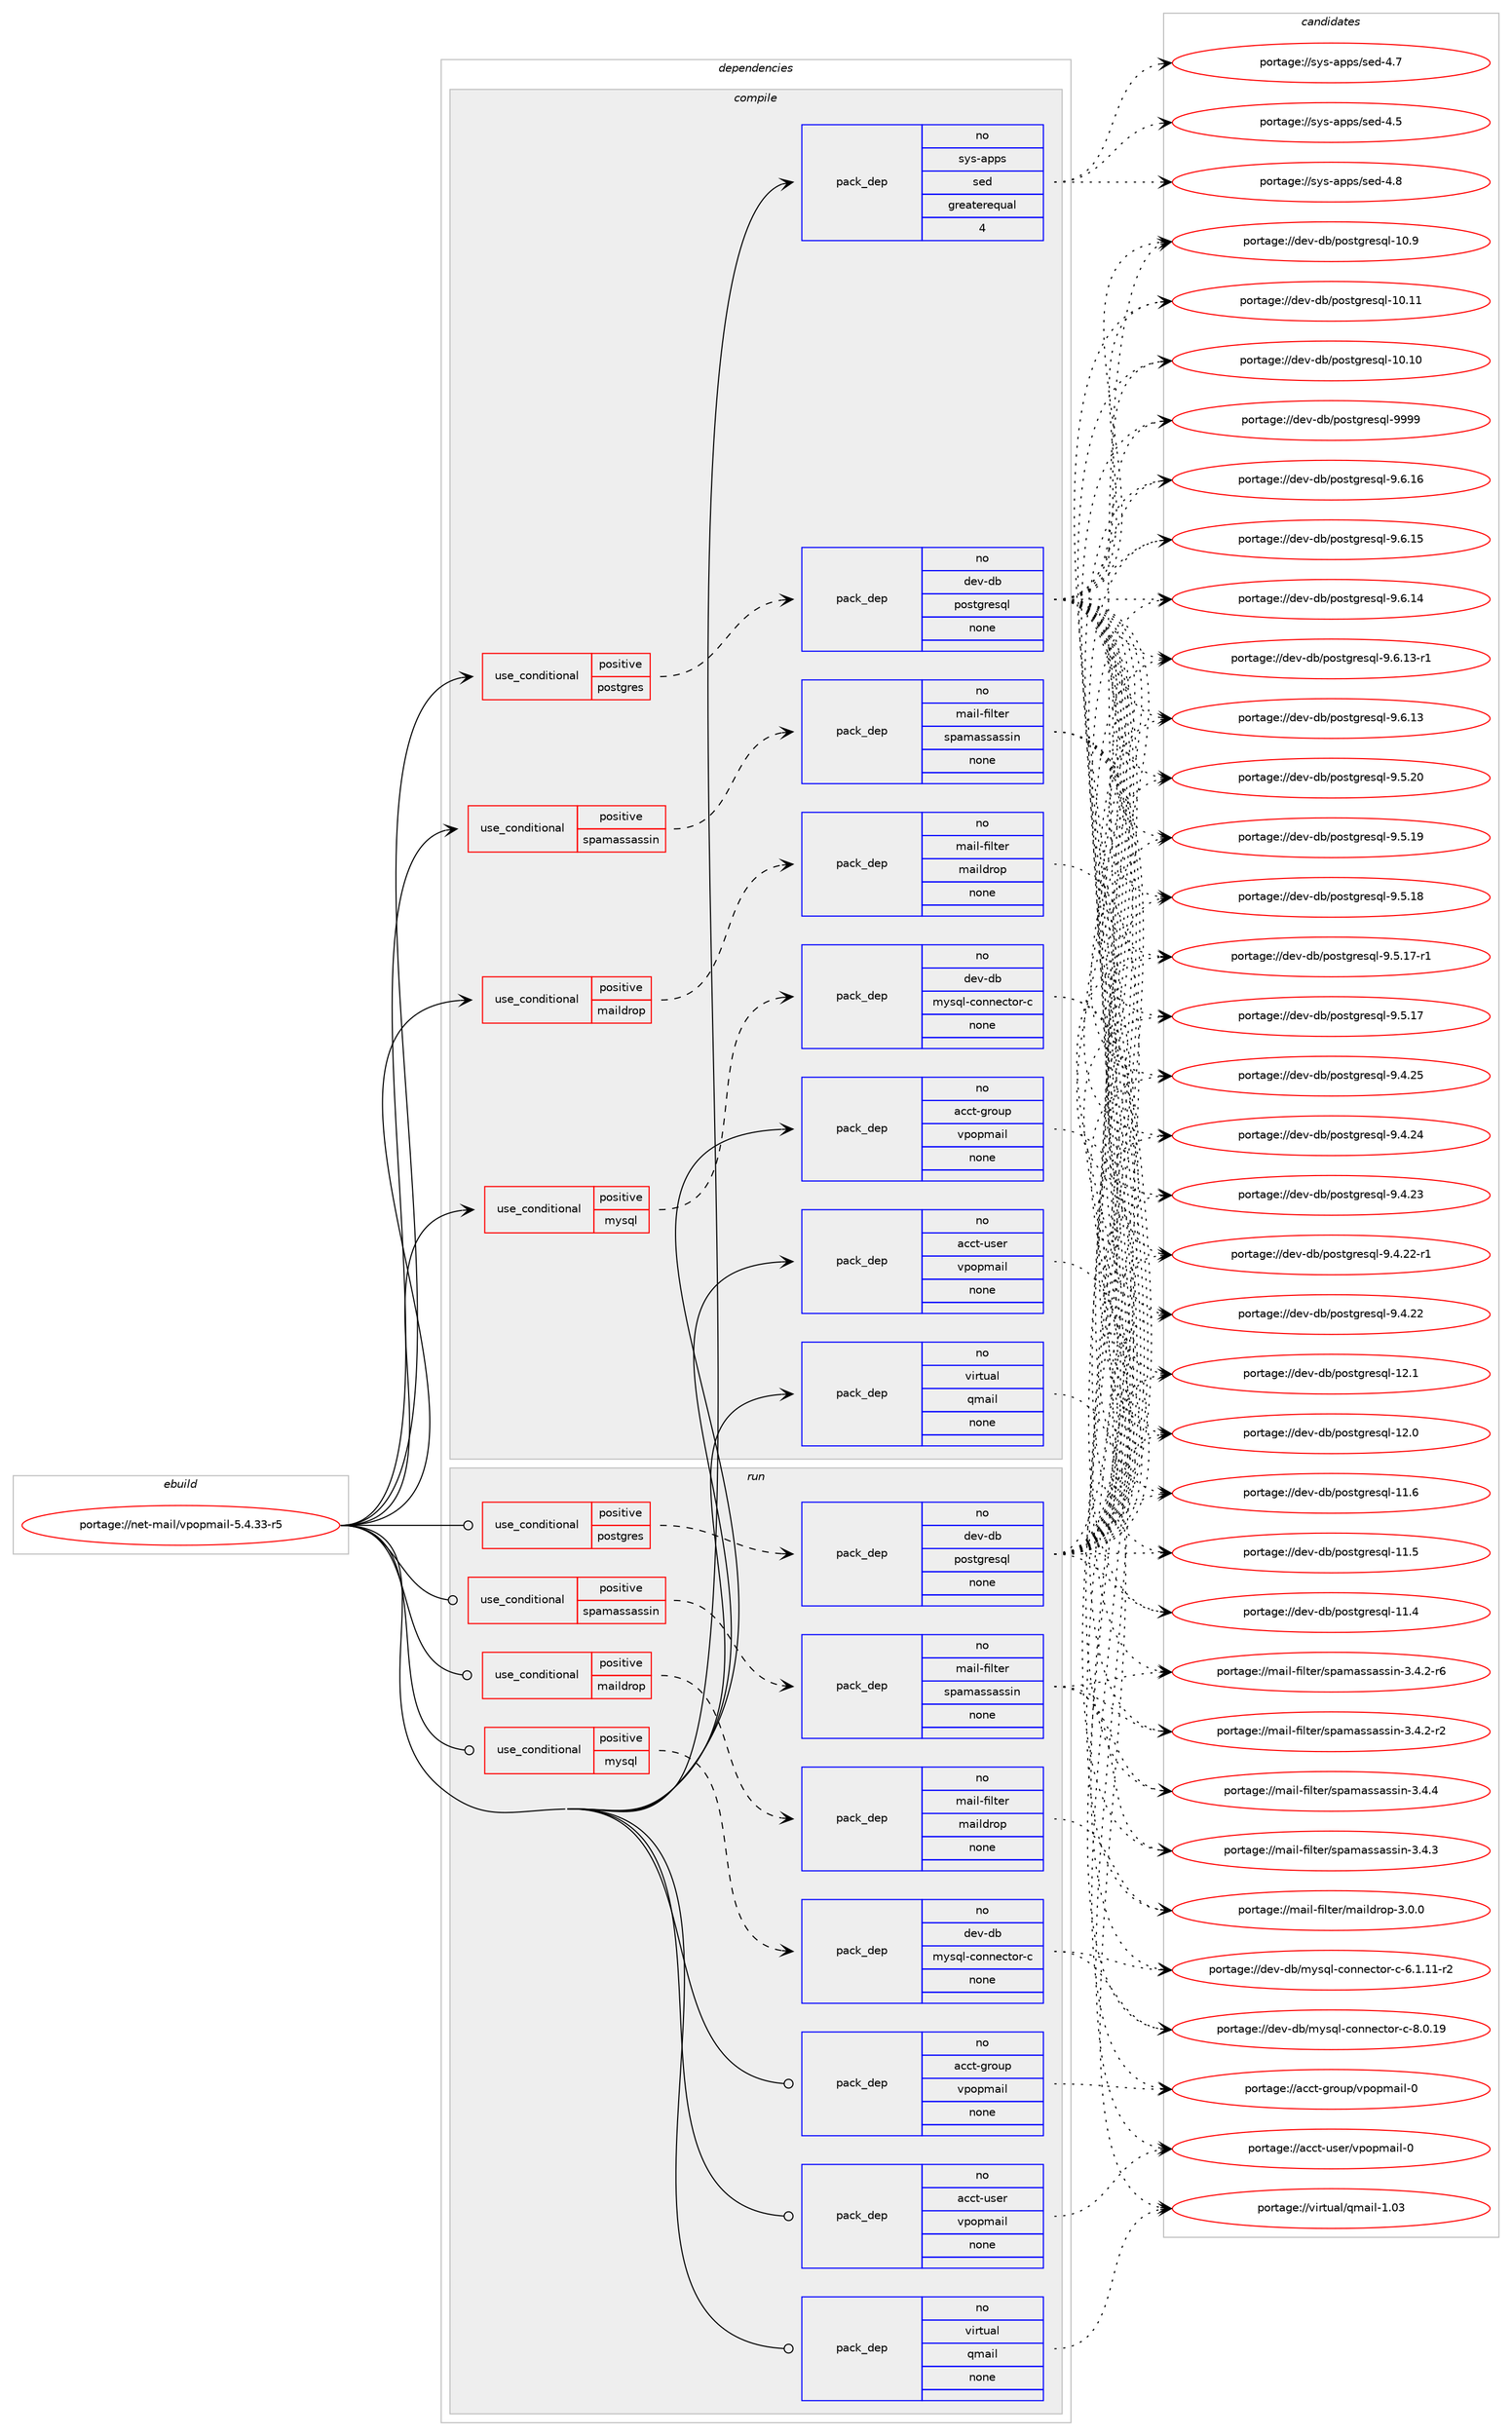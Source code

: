 digraph prolog {

# *************
# Graph options
# *************

newrank=true;
concentrate=true;
compound=true;
graph [rankdir=LR,fontname=Helvetica,fontsize=10,ranksep=1.5];#, ranksep=2.5, nodesep=0.2];
edge  [arrowhead=vee];
node  [fontname=Helvetica,fontsize=10];

# **********
# The ebuild
# **********

subgraph cluster_leftcol {
color=gray;
rank=same;
label=<<i>ebuild</i>>;
id [label="portage://net-mail/vpopmail-5.4.33-r5", color=red, width=4, href="../net-mail/vpopmail-5.4.33-r5.svg"];
}

# ****************
# The dependencies
# ****************

subgraph cluster_midcol {
color=gray;
label=<<i>dependencies</i>>;
subgraph cluster_compile {
fillcolor="#eeeeee";
style=filled;
label=<<i>compile</i>>;
subgraph cond27994 {
dependency132763 [label=<<TABLE BORDER="0" CELLBORDER="1" CELLSPACING="0" CELLPADDING="4"><TR><TD ROWSPAN="3" CELLPADDING="10">use_conditional</TD></TR><TR><TD>positive</TD></TR><TR><TD>maildrop</TD></TR></TABLE>>, shape=none, color=red];
subgraph pack102570 {
dependency132764 [label=<<TABLE BORDER="0" CELLBORDER="1" CELLSPACING="0" CELLPADDING="4" WIDTH="220"><TR><TD ROWSPAN="6" CELLPADDING="30">pack_dep</TD></TR><TR><TD WIDTH="110">no</TD></TR><TR><TD>mail-filter</TD></TR><TR><TD>maildrop</TD></TR><TR><TD>none</TD></TR><TR><TD></TD></TR></TABLE>>, shape=none, color=blue];
}
dependency132763:e -> dependency132764:w [weight=20,style="dashed",arrowhead="vee"];
}
id:e -> dependency132763:w [weight=20,style="solid",arrowhead="vee"];
subgraph cond27995 {
dependency132765 [label=<<TABLE BORDER="0" CELLBORDER="1" CELLSPACING="0" CELLPADDING="4"><TR><TD ROWSPAN="3" CELLPADDING="10">use_conditional</TD></TR><TR><TD>positive</TD></TR><TR><TD>mysql</TD></TR></TABLE>>, shape=none, color=red];
subgraph pack102571 {
dependency132766 [label=<<TABLE BORDER="0" CELLBORDER="1" CELLSPACING="0" CELLPADDING="4" WIDTH="220"><TR><TD ROWSPAN="6" CELLPADDING="30">pack_dep</TD></TR><TR><TD WIDTH="110">no</TD></TR><TR><TD>dev-db</TD></TR><TR><TD>mysql-connector-c</TD></TR><TR><TD>none</TD></TR><TR><TD></TD></TR></TABLE>>, shape=none, color=blue];
}
dependency132765:e -> dependency132766:w [weight=20,style="dashed",arrowhead="vee"];
}
id:e -> dependency132765:w [weight=20,style="solid",arrowhead="vee"];
subgraph cond27996 {
dependency132767 [label=<<TABLE BORDER="0" CELLBORDER="1" CELLSPACING="0" CELLPADDING="4"><TR><TD ROWSPAN="3" CELLPADDING="10">use_conditional</TD></TR><TR><TD>positive</TD></TR><TR><TD>postgres</TD></TR></TABLE>>, shape=none, color=red];
subgraph pack102572 {
dependency132768 [label=<<TABLE BORDER="0" CELLBORDER="1" CELLSPACING="0" CELLPADDING="4" WIDTH="220"><TR><TD ROWSPAN="6" CELLPADDING="30">pack_dep</TD></TR><TR><TD WIDTH="110">no</TD></TR><TR><TD>dev-db</TD></TR><TR><TD>postgresql</TD></TR><TR><TD>none</TD></TR><TR><TD></TD></TR></TABLE>>, shape=none, color=blue];
}
dependency132767:e -> dependency132768:w [weight=20,style="dashed",arrowhead="vee"];
}
id:e -> dependency132767:w [weight=20,style="solid",arrowhead="vee"];
subgraph cond27997 {
dependency132769 [label=<<TABLE BORDER="0" CELLBORDER="1" CELLSPACING="0" CELLPADDING="4"><TR><TD ROWSPAN="3" CELLPADDING="10">use_conditional</TD></TR><TR><TD>positive</TD></TR><TR><TD>spamassassin</TD></TR></TABLE>>, shape=none, color=red];
subgraph pack102573 {
dependency132770 [label=<<TABLE BORDER="0" CELLBORDER="1" CELLSPACING="0" CELLPADDING="4" WIDTH="220"><TR><TD ROWSPAN="6" CELLPADDING="30">pack_dep</TD></TR><TR><TD WIDTH="110">no</TD></TR><TR><TD>mail-filter</TD></TR><TR><TD>spamassassin</TD></TR><TR><TD>none</TD></TR><TR><TD></TD></TR></TABLE>>, shape=none, color=blue];
}
dependency132769:e -> dependency132770:w [weight=20,style="dashed",arrowhead="vee"];
}
id:e -> dependency132769:w [weight=20,style="solid",arrowhead="vee"];
subgraph pack102574 {
dependency132771 [label=<<TABLE BORDER="0" CELLBORDER="1" CELLSPACING="0" CELLPADDING="4" WIDTH="220"><TR><TD ROWSPAN="6" CELLPADDING="30">pack_dep</TD></TR><TR><TD WIDTH="110">no</TD></TR><TR><TD>acct-group</TD></TR><TR><TD>vpopmail</TD></TR><TR><TD>none</TD></TR><TR><TD></TD></TR></TABLE>>, shape=none, color=blue];
}
id:e -> dependency132771:w [weight=20,style="solid",arrowhead="vee"];
subgraph pack102575 {
dependency132772 [label=<<TABLE BORDER="0" CELLBORDER="1" CELLSPACING="0" CELLPADDING="4" WIDTH="220"><TR><TD ROWSPAN="6" CELLPADDING="30">pack_dep</TD></TR><TR><TD WIDTH="110">no</TD></TR><TR><TD>acct-user</TD></TR><TR><TD>vpopmail</TD></TR><TR><TD>none</TD></TR><TR><TD></TD></TR></TABLE>>, shape=none, color=blue];
}
id:e -> dependency132772:w [weight=20,style="solid",arrowhead="vee"];
subgraph pack102576 {
dependency132773 [label=<<TABLE BORDER="0" CELLBORDER="1" CELLSPACING="0" CELLPADDING="4" WIDTH="220"><TR><TD ROWSPAN="6" CELLPADDING="30">pack_dep</TD></TR><TR><TD WIDTH="110">no</TD></TR><TR><TD>sys-apps</TD></TR><TR><TD>sed</TD></TR><TR><TD>greaterequal</TD></TR><TR><TD>4</TD></TR></TABLE>>, shape=none, color=blue];
}
id:e -> dependency132773:w [weight=20,style="solid",arrowhead="vee"];
subgraph pack102577 {
dependency132774 [label=<<TABLE BORDER="0" CELLBORDER="1" CELLSPACING="0" CELLPADDING="4" WIDTH="220"><TR><TD ROWSPAN="6" CELLPADDING="30">pack_dep</TD></TR><TR><TD WIDTH="110">no</TD></TR><TR><TD>virtual</TD></TR><TR><TD>qmail</TD></TR><TR><TD>none</TD></TR><TR><TD></TD></TR></TABLE>>, shape=none, color=blue];
}
id:e -> dependency132774:w [weight=20,style="solid",arrowhead="vee"];
}
subgraph cluster_compileandrun {
fillcolor="#eeeeee";
style=filled;
label=<<i>compile and run</i>>;
}
subgraph cluster_run {
fillcolor="#eeeeee";
style=filled;
label=<<i>run</i>>;
subgraph cond27998 {
dependency132775 [label=<<TABLE BORDER="0" CELLBORDER="1" CELLSPACING="0" CELLPADDING="4"><TR><TD ROWSPAN="3" CELLPADDING="10">use_conditional</TD></TR><TR><TD>positive</TD></TR><TR><TD>maildrop</TD></TR></TABLE>>, shape=none, color=red];
subgraph pack102578 {
dependency132776 [label=<<TABLE BORDER="0" CELLBORDER="1" CELLSPACING="0" CELLPADDING="4" WIDTH="220"><TR><TD ROWSPAN="6" CELLPADDING="30">pack_dep</TD></TR><TR><TD WIDTH="110">no</TD></TR><TR><TD>mail-filter</TD></TR><TR><TD>maildrop</TD></TR><TR><TD>none</TD></TR><TR><TD></TD></TR></TABLE>>, shape=none, color=blue];
}
dependency132775:e -> dependency132776:w [weight=20,style="dashed",arrowhead="vee"];
}
id:e -> dependency132775:w [weight=20,style="solid",arrowhead="odot"];
subgraph cond27999 {
dependency132777 [label=<<TABLE BORDER="0" CELLBORDER="1" CELLSPACING="0" CELLPADDING="4"><TR><TD ROWSPAN="3" CELLPADDING="10">use_conditional</TD></TR><TR><TD>positive</TD></TR><TR><TD>mysql</TD></TR></TABLE>>, shape=none, color=red];
subgraph pack102579 {
dependency132778 [label=<<TABLE BORDER="0" CELLBORDER="1" CELLSPACING="0" CELLPADDING="4" WIDTH="220"><TR><TD ROWSPAN="6" CELLPADDING="30">pack_dep</TD></TR><TR><TD WIDTH="110">no</TD></TR><TR><TD>dev-db</TD></TR><TR><TD>mysql-connector-c</TD></TR><TR><TD>none</TD></TR><TR><TD></TD></TR></TABLE>>, shape=none, color=blue];
}
dependency132777:e -> dependency132778:w [weight=20,style="dashed",arrowhead="vee"];
}
id:e -> dependency132777:w [weight=20,style="solid",arrowhead="odot"];
subgraph cond28000 {
dependency132779 [label=<<TABLE BORDER="0" CELLBORDER="1" CELLSPACING="0" CELLPADDING="4"><TR><TD ROWSPAN="3" CELLPADDING="10">use_conditional</TD></TR><TR><TD>positive</TD></TR><TR><TD>postgres</TD></TR></TABLE>>, shape=none, color=red];
subgraph pack102580 {
dependency132780 [label=<<TABLE BORDER="0" CELLBORDER="1" CELLSPACING="0" CELLPADDING="4" WIDTH="220"><TR><TD ROWSPAN="6" CELLPADDING="30">pack_dep</TD></TR><TR><TD WIDTH="110">no</TD></TR><TR><TD>dev-db</TD></TR><TR><TD>postgresql</TD></TR><TR><TD>none</TD></TR><TR><TD></TD></TR></TABLE>>, shape=none, color=blue];
}
dependency132779:e -> dependency132780:w [weight=20,style="dashed",arrowhead="vee"];
}
id:e -> dependency132779:w [weight=20,style="solid",arrowhead="odot"];
subgraph cond28001 {
dependency132781 [label=<<TABLE BORDER="0" CELLBORDER="1" CELLSPACING="0" CELLPADDING="4"><TR><TD ROWSPAN="3" CELLPADDING="10">use_conditional</TD></TR><TR><TD>positive</TD></TR><TR><TD>spamassassin</TD></TR></TABLE>>, shape=none, color=red];
subgraph pack102581 {
dependency132782 [label=<<TABLE BORDER="0" CELLBORDER="1" CELLSPACING="0" CELLPADDING="4" WIDTH="220"><TR><TD ROWSPAN="6" CELLPADDING="30">pack_dep</TD></TR><TR><TD WIDTH="110">no</TD></TR><TR><TD>mail-filter</TD></TR><TR><TD>spamassassin</TD></TR><TR><TD>none</TD></TR><TR><TD></TD></TR></TABLE>>, shape=none, color=blue];
}
dependency132781:e -> dependency132782:w [weight=20,style="dashed",arrowhead="vee"];
}
id:e -> dependency132781:w [weight=20,style="solid",arrowhead="odot"];
subgraph pack102582 {
dependency132783 [label=<<TABLE BORDER="0" CELLBORDER="1" CELLSPACING="0" CELLPADDING="4" WIDTH="220"><TR><TD ROWSPAN="6" CELLPADDING="30">pack_dep</TD></TR><TR><TD WIDTH="110">no</TD></TR><TR><TD>acct-group</TD></TR><TR><TD>vpopmail</TD></TR><TR><TD>none</TD></TR><TR><TD></TD></TR></TABLE>>, shape=none, color=blue];
}
id:e -> dependency132783:w [weight=20,style="solid",arrowhead="odot"];
subgraph pack102583 {
dependency132784 [label=<<TABLE BORDER="0" CELLBORDER="1" CELLSPACING="0" CELLPADDING="4" WIDTH="220"><TR><TD ROWSPAN="6" CELLPADDING="30">pack_dep</TD></TR><TR><TD WIDTH="110">no</TD></TR><TR><TD>acct-user</TD></TR><TR><TD>vpopmail</TD></TR><TR><TD>none</TD></TR><TR><TD></TD></TR></TABLE>>, shape=none, color=blue];
}
id:e -> dependency132784:w [weight=20,style="solid",arrowhead="odot"];
subgraph pack102584 {
dependency132785 [label=<<TABLE BORDER="0" CELLBORDER="1" CELLSPACING="0" CELLPADDING="4" WIDTH="220"><TR><TD ROWSPAN="6" CELLPADDING="30">pack_dep</TD></TR><TR><TD WIDTH="110">no</TD></TR><TR><TD>virtual</TD></TR><TR><TD>qmail</TD></TR><TR><TD>none</TD></TR><TR><TD></TD></TR></TABLE>>, shape=none, color=blue];
}
id:e -> dependency132785:w [weight=20,style="solid",arrowhead="odot"];
}
}

# **************
# The candidates
# **************

subgraph cluster_choices {
rank=same;
color=gray;
label=<<i>candidates</i>>;

subgraph choice102570 {
color=black;
nodesep=1;
choice10997105108451021051081161011144710997105108100114111112455146484648 [label="portage://mail-filter/maildrop-3.0.0", color=red, width=4,href="../mail-filter/maildrop-3.0.0.svg"];
dependency132764:e -> choice10997105108451021051081161011144710997105108100114111112455146484648:w [style=dotted,weight="100"];
}
subgraph choice102571 {
color=black;
nodesep=1;
choice100101118451009847109121115113108459911111011010199116111114459945564648464957 [label="portage://dev-db/mysql-connector-c-8.0.19", color=red, width=4,href="../dev-db/mysql-connector-c-8.0.19.svg"];
choice1001011184510098471091211151131084599111110110101991161111144599455446494649494511450 [label="portage://dev-db/mysql-connector-c-6.1.11-r2", color=red, width=4,href="../dev-db/mysql-connector-c-6.1.11-r2.svg"];
dependency132766:e -> choice100101118451009847109121115113108459911111011010199116111114459945564648464957:w [style=dotted,weight="100"];
dependency132766:e -> choice1001011184510098471091211151131084599111110110101991161111144599455446494649494511450:w [style=dotted,weight="100"];
}
subgraph choice102572 {
color=black;
nodesep=1;
choice1001011184510098471121111151161031141011151131084557575757 [label="portage://dev-db/postgresql-9999", color=red, width=4,href="../dev-db/postgresql-9999.svg"];
choice10010111845100984711211111511610311410111511310845574654464954 [label="portage://dev-db/postgresql-9.6.16", color=red, width=4,href="../dev-db/postgresql-9.6.16.svg"];
choice10010111845100984711211111511610311410111511310845574654464953 [label="portage://dev-db/postgresql-9.6.15", color=red, width=4,href="../dev-db/postgresql-9.6.15.svg"];
choice10010111845100984711211111511610311410111511310845574654464952 [label="portage://dev-db/postgresql-9.6.14", color=red, width=4,href="../dev-db/postgresql-9.6.14.svg"];
choice100101118451009847112111115116103114101115113108455746544649514511449 [label="portage://dev-db/postgresql-9.6.13-r1", color=red, width=4,href="../dev-db/postgresql-9.6.13-r1.svg"];
choice10010111845100984711211111511610311410111511310845574654464951 [label="portage://dev-db/postgresql-9.6.13", color=red, width=4,href="../dev-db/postgresql-9.6.13.svg"];
choice10010111845100984711211111511610311410111511310845574653465048 [label="portage://dev-db/postgresql-9.5.20", color=red, width=4,href="../dev-db/postgresql-9.5.20.svg"];
choice10010111845100984711211111511610311410111511310845574653464957 [label="portage://dev-db/postgresql-9.5.19", color=red, width=4,href="../dev-db/postgresql-9.5.19.svg"];
choice10010111845100984711211111511610311410111511310845574653464956 [label="portage://dev-db/postgresql-9.5.18", color=red, width=4,href="../dev-db/postgresql-9.5.18.svg"];
choice100101118451009847112111115116103114101115113108455746534649554511449 [label="portage://dev-db/postgresql-9.5.17-r1", color=red, width=4,href="../dev-db/postgresql-9.5.17-r1.svg"];
choice10010111845100984711211111511610311410111511310845574653464955 [label="portage://dev-db/postgresql-9.5.17", color=red, width=4,href="../dev-db/postgresql-9.5.17.svg"];
choice10010111845100984711211111511610311410111511310845574652465053 [label="portage://dev-db/postgresql-9.4.25", color=red, width=4,href="../dev-db/postgresql-9.4.25.svg"];
choice10010111845100984711211111511610311410111511310845574652465052 [label="portage://dev-db/postgresql-9.4.24", color=red, width=4,href="../dev-db/postgresql-9.4.24.svg"];
choice10010111845100984711211111511610311410111511310845574652465051 [label="portage://dev-db/postgresql-9.4.23", color=red, width=4,href="../dev-db/postgresql-9.4.23.svg"];
choice100101118451009847112111115116103114101115113108455746524650504511449 [label="portage://dev-db/postgresql-9.4.22-r1", color=red, width=4,href="../dev-db/postgresql-9.4.22-r1.svg"];
choice10010111845100984711211111511610311410111511310845574652465050 [label="portage://dev-db/postgresql-9.4.22", color=red, width=4,href="../dev-db/postgresql-9.4.22.svg"];
choice1001011184510098471121111151161031141011151131084549504649 [label="portage://dev-db/postgresql-12.1", color=red, width=4,href="../dev-db/postgresql-12.1.svg"];
choice1001011184510098471121111151161031141011151131084549504648 [label="portage://dev-db/postgresql-12.0", color=red, width=4,href="../dev-db/postgresql-12.0.svg"];
choice1001011184510098471121111151161031141011151131084549494654 [label="portage://dev-db/postgresql-11.6", color=red, width=4,href="../dev-db/postgresql-11.6.svg"];
choice1001011184510098471121111151161031141011151131084549494653 [label="portage://dev-db/postgresql-11.5", color=red, width=4,href="../dev-db/postgresql-11.5.svg"];
choice1001011184510098471121111151161031141011151131084549494652 [label="portage://dev-db/postgresql-11.4", color=red, width=4,href="../dev-db/postgresql-11.4.svg"];
choice1001011184510098471121111151161031141011151131084549484657 [label="portage://dev-db/postgresql-10.9", color=red, width=4,href="../dev-db/postgresql-10.9.svg"];
choice100101118451009847112111115116103114101115113108454948464949 [label="portage://dev-db/postgresql-10.11", color=red, width=4,href="../dev-db/postgresql-10.11.svg"];
choice100101118451009847112111115116103114101115113108454948464948 [label="portage://dev-db/postgresql-10.10", color=red, width=4,href="../dev-db/postgresql-10.10.svg"];
dependency132768:e -> choice1001011184510098471121111151161031141011151131084557575757:w [style=dotted,weight="100"];
dependency132768:e -> choice10010111845100984711211111511610311410111511310845574654464954:w [style=dotted,weight="100"];
dependency132768:e -> choice10010111845100984711211111511610311410111511310845574654464953:w [style=dotted,weight="100"];
dependency132768:e -> choice10010111845100984711211111511610311410111511310845574654464952:w [style=dotted,weight="100"];
dependency132768:e -> choice100101118451009847112111115116103114101115113108455746544649514511449:w [style=dotted,weight="100"];
dependency132768:e -> choice10010111845100984711211111511610311410111511310845574654464951:w [style=dotted,weight="100"];
dependency132768:e -> choice10010111845100984711211111511610311410111511310845574653465048:w [style=dotted,weight="100"];
dependency132768:e -> choice10010111845100984711211111511610311410111511310845574653464957:w [style=dotted,weight="100"];
dependency132768:e -> choice10010111845100984711211111511610311410111511310845574653464956:w [style=dotted,weight="100"];
dependency132768:e -> choice100101118451009847112111115116103114101115113108455746534649554511449:w [style=dotted,weight="100"];
dependency132768:e -> choice10010111845100984711211111511610311410111511310845574653464955:w [style=dotted,weight="100"];
dependency132768:e -> choice10010111845100984711211111511610311410111511310845574652465053:w [style=dotted,weight="100"];
dependency132768:e -> choice10010111845100984711211111511610311410111511310845574652465052:w [style=dotted,weight="100"];
dependency132768:e -> choice10010111845100984711211111511610311410111511310845574652465051:w [style=dotted,weight="100"];
dependency132768:e -> choice100101118451009847112111115116103114101115113108455746524650504511449:w [style=dotted,weight="100"];
dependency132768:e -> choice10010111845100984711211111511610311410111511310845574652465050:w [style=dotted,weight="100"];
dependency132768:e -> choice1001011184510098471121111151161031141011151131084549504649:w [style=dotted,weight="100"];
dependency132768:e -> choice1001011184510098471121111151161031141011151131084549504648:w [style=dotted,weight="100"];
dependency132768:e -> choice1001011184510098471121111151161031141011151131084549494654:w [style=dotted,weight="100"];
dependency132768:e -> choice1001011184510098471121111151161031141011151131084549494653:w [style=dotted,weight="100"];
dependency132768:e -> choice1001011184510098471121111151161031141011151131084549494652:w [style=dotted,weight="100"];
dependency132768:e -> choice1001011184510098471121111151161031141011151131084549484657:w [style=dotted,weight="100"];
dependency132768:e -> choice100101118451009847112111115116103114101115113108454948464949:w [style=dotted,weight="100"];
dependency132768:e -> choice100101118451009847112111115116103114101115113108454948464948:w [style=dotted,weight="100"];
}
subgraph choice102573 {
color=black;
nodesep=1;
choice109971051084510210510811610111447115112971099711511597115115105110455146524652 [label="portage://mail-filter/spamassassin-3.4.4", color=red, width=4,href="../mail-filter/spamassassin-3.4.4.svg"];
choice109971051084510210510811610111447115112971099711511597115115105110455146524651 [label="portage://mail-filter/spamassassin-3.4.3", color=red, width=4,href="../mail-filter/spamassassin-3.4.3.svg"];
choice1099710510845102105108116101114471151129710997115115971151151051104551465246504511454 [label="portage://mail-filter/spamassassin-3.4.2-r6", color=red, width=4,href="../mail-filter/spamassassin-3.4.2-r6.svg"];
choice1099710510845102105108116101114471151129710997115115971151151051104551465246504511450 [label="portage://mail-filter/spamassassin-3.4.2-r2", color=red, width=4,href="../mail-filter/spamassassin-3.4.2-r2.svg"];
dependency132770:e -> choice109971051084510210510811610111447115112971099711511597115115105110455146524652:w [style=dotted,weight="100"];
dependency132770:e -> choice109971051084510210510811610111447115112971099711511597115115105110455146524651:w [style=dotted,weight="100"];
dependency132770:e -> choice1099710510845102105108116101114471151129710997115115971151151051104551465246504511454:w [style=dotted,weight="100"];
dependency132770:e -> choice1099710510845102105108116101114471151129710997115115971151151051104551465246504511450:w [style=dotted,weight="100"];
}
subgraph choice102574 {
color=black;
nodesep=1;
choice9799991164510311411111711247118112111112109971051084548 [label="portage://acct-group/vpopmail-0", color=red, width=4,href="../acct-group/vpopmail-0.svg"];
dependency132771:e -> choice9799991164510311411111711247118112111112109971051084548:w [style=dotted,weight="100"];
}
subgraph choice102575 {
color=black;
nodesep=1;
choice9799991164511711510111447118112111112109971051084548 [label="portage://acct-user/vpopmail-0", color=red, width=4,href="../acct-user/vpopmail-0.svg"];
dependency132772:e -> choice9799991164511711510111447118112111112109971051084548:w [style=dotted,weight="100"];
}
subgraph choice102576 {
color=black;
nodesep=1;
choice11512111545971121121154711510110045524656 [label="portage://sys-apps/sed-4.8", color=red, width=4,href="../sys-apps/sed-4.8.svg"];
choice11512111545971121121154711510110045524655 [label="portage://sys-apps/sed-4.7", color=red, width=4,href="../sys-apps/sed-4.7.svg"];
choice11512111545971121121154711510110045524653 [label="portage://sys-apps/sed-4.5", color=red, width=4,href="../sys-apps/sed-4.5.svg"];
dependency132773:e -> choice11512111545971121121154711510110045524656:w [style=dotted,weight="100"];
dependency132773:e -> choice11512111545971121121154711510110045524655:w [style=dotted,weight="100"];
dependency132773:e -> choice11512111545971121121154711510110045524653:w [style=dotted,weight="100"];
}
subgraph choice102577 {
color=black;
nodesep=1;
choice1181051141161179710847113109971051084549464851 [label="portage://virtual/qmail-1.03", color=red, width=4,href="../virtual/qmail-1.03.svg"];
dependency132774:e -> choice1181051141161179710847113109971051084549464851:w [style=dotted,weight="100"];
}
subgraph choice102578 {
color=black;
nodesep=1;
choice10997105108451021051081161011144710997105108100114111112455146484648 [label="portage://mail-filter/maildrop-3.0.0", color=red, width=4,href="../mail-filter/maildrop-3.0.0.svg"];
dependency132776:e -> choice10997105108451021051081161011144710997105108100114111112455146484648:w [style=dotted,weight="100"];
}
subgraph choice102579 {
color=black;
nodesep=1;
choice100101118451009847109121115113108459911111011010199116111114459945564648464957 [label="portage://dev-db/mysql-connector-c-8.0.19", color=red, width=4,href="../dev-db/mysql-connector-c-8.0.19.svg"];
choice1001011184510098471091211151131084599111110110101991161111144599455446494649494511450 [label="portage://dev-db/mysql-connector-c-6.1.11-r2", color=red, width=4,href="../dev-db/mysql-connector-c-6.1.11-r2.svg"];
dependency132778:e -> choice100101118451009847109121115113108459911111011010199116111114459945564648464957:w [style=dotted,weight="100"];
dependency132778:e -> choice1001011184510098471091211151131084599111110110101991161111144599455446494649494511450:w [style=dotted,weight="100"];
}
subgraph choice102580 {
color=black;
nodesep=1;
choice1001011184510098471121111151161031141011151131084557575757 [label="portage://dev-db/postgresql-9999", color=red, width=4,href="../dev-db/postgresql-9999.svg"];
choice10010111845100984711211111511610311410111511310845574654464954 [label="portage://dev-db/postgresql-9.6.16", color=red, width=4,href="../dev-db/postgresql-9.6.16.svg"];
choice10010111845100984711211111511610311410111511310845574654464953 [label="portage://dev-db/postgresql-9.6.15", color=red, width=4,href="../dev-db/postgresql-9.6.15.svg"];
choice10010111845100984711211111511610311410111511310845574654464952 [label="portage://dev-db/postgresql-9.6.14", color=red, width=4,href="../dev-db/postgresql-9.6.14.svg"];
choice100101118451009847112111115116103114101115113108455746544649514511449 [label="portage://dev-db/postgresql-9.6.13-r1", color=red, width=4,href="../dev-db/postgresql-9.6.13-r1.svg"];
choice10010111845100984711211111511610311410111511310845574654464951 [label="portage://dev-db/postgresql-9.6.13", color=red, width=4,href="../dev-db/postgresql-9.6.13.svg"];
choice10010111845100984711211111511610311410111511310845574653465048 [label="portage://dev-db/postgresql-9.5.20", color=red, width=4,href="../dev-db/postgresql-9.5.20.svg"];
choice10010111845100984711211111511610311410111511310845574653464957 [label="portage://dev-db/postgresql-9.5.19", color=red, width=4,href="../dev-db/postgresql-9.5.19.svg"];
choice10010111845100984711211111511610311410111511310845574653464956 [label="portage://dev-db/postgresql-9.5.18", color=red, width=4,href="../dev-db/postgresql-9.5.18.svg"];
choice100101118451009847112111115116103114101115113108455746534649554511449 [label="portage://dev-db/postgresql-9.5.17-r1", color=red, width=4,href="../dev-db/postgresql-9.5.17-r1.svg"];
choice10010111845100984711211111511610311410111511310845574653464955 [label="portage://dev-db/postgresql-9.5.17", color=red, width=4,href="../dev-db/postgresql-9.5.17.svg"];
choice10010111845100984711211111511610311410111511310845574652465053 [label="portage://dev-db/postgresql-9.4.25", color=red, width=4,href="../dev-db/postgresql-9.4.25.svg"];
choice10010111845100984711211111511610311410111511310845574652465052 [label="portage://dev-db/postgresql-9.4.24", color=red, width=4,href="../dev-db/postgresql-9.4.24.svg"];
choice10010111845100984711211111511610311410111511310845574652465051 [label="portage://dev-db/postgresql-9.4.23", color=red, width=4,href="../dev-db/postgresql-9.4.23.svg"];
choice100101118451009847112111115116103114101115113108455746524650504511449 [label="portage://dev-db/postgresql-9.4.22-r1", color=red, width=4,href="../dev-db/postgresql-9.4.22-r1.svg"];
choice10010111845100984711211111511610311410111511310845574652465050 [label="portage://dev-db/postgresql-9.4.22", color=red, width=4,href="../dev-db/postgresql-9.4.22.svg"];
choice1001011184510098471121111151161031141011151131084549504649 [label="portage://dev-db/postgresql-12.1", color=red, width=4,href="../dev-db/postgresql-12.1.svg"];
choice1001011184510098471121111151161031141011151131084549504648 [label="portage://dev-db/postgresql-12.0", color=red, width=4,href="../dev-db/postgresql-12.0.svg"];
choice1001011184510098471121111151161031141011151131084549494654 [label="portage://dev-db/postgresql-11.6", color=red, width=4,href="../dev-db/postgresql-11.6.svg"];
choice1001011184510098471121111151161031141011151131084549494653 [label="portage://dev-db/postgresql-11.5", color=red, width=4,href="../dev-db/postgresql-11.5.svg"];
choice1001011184510098471121111151161031141011151131084549494652 [label="portage://dev-db/postgresql-11.4", color=red, width=4,href="../dev-db/postgresql-11.4.svg"];
choice1001011184510098471121111151161031141011151131084549484657 [label="portage://dev-db/postgresql-10.9", color=red, width=4,href="../dev-db/postgresql-10.9.svg"];
choice100101118451009847112111115116103114101115113108454948464949 [label="portage://dev-db/postgresql-10.11", color=red, width=4,href="../dev-db/postgresql-10.11.svg"];
choice100101118451009847112111115116103114101115113108454948464948 [label="portage://dev-db/postgresql-10.10", color=red, width=4,href="../dev-db/postgresql-10.10.svg"];
dependency132780:e -> choice1001011184510098471121111151161031141011151131084557575757:w [style=dotted,weight="100"];
dependency132780:e -> choice10010111845100984711211111511610311410111511310845574654464954:w [style=dotted,weight="100"];
dependency132780:e -> choice10010111845100984711211111511610311410111511310845574654464953:w [style=dotted,weight="100"];
dependency132780:e -> choice10010111845100984711211111511610311410111511310845574654464952:w [style=dotted,weight="100"];
dependency132780:e -> choice100101118451009847112111115116103114101115113108455746544649514511449:w [style=dotted,weight="100"];
dependency132780:e -> choice10010111845100984711211111511610311410111511310845574654464951:w [style=dotted,weight="100"];
dependency132780:e -> choice10010111845100984711211111511610311410111511310845574653465048:w [style=dotted,weight="100"];
dependency132780:e -> choice10010111845100984711211111511610311410111511310845574653464957:w [style=dotted,weight="100"];
dependency132780:e -> choice10010111845100984711211111511610311410111511310845574653464956:w [style=dotted,weight="100"];
dependency132780:e -> choice100101118451009847112111115116103114101115113108455746534649554511449:w [style=dotted,weight="100"];
dependency132780:e -> choice10010111845100984711211111511610311410111511310845574653464955:w [style=dotted,weight="100"];
dependency132780:e -> choice10010111845100984711211111511610311410111511310845574652465053:w [style=dotted,weight="100"];
dependency132780:e -> choice10010111845100984711211111511610311410111511310845574652465052:w [style=dotted,weight="100"];
dependency132780:e -> choice10010111845100984711211111511610311410111511310845574652465051:w [style=dotted,weight="100"];
dependency132780:e -> choice100101118451009847112111115116103114101115113108455746524650504511449:w [style=dotted,weight="100"];
dependency132780:e -> choice10010111845100984711211111511610311410111511310845574652465050:w [style=dotted,weight="100"];
dependency132780:e -> choice1001011184510098471121111151161031141011151131084549504649:w [style=dotted,weight="100"];
dependency132780:e -> choice1001011184510098471121111151161031141011151131084549504648:w [style=dotted,weight="100"];
dependency132780:e -> choice1001011184510098471121111151161031141011151131084549494654:w [style=dotted,weight="100"];
dependency132780:e -> choice1001011184510098471121111151161031141011151131084549494653:w [style=dotted,weight="100"];
dependency132780:e -> choice1001011184510098471121111151161031141011151131084549494652:w [style=dotted,weight="100"];
dependency132780:e -> choice1001011184510098471121111151161031141011151131084549484657:w [style=dotted,weight="100"];
dependency132780:e -> choice100101118451009847112111115116103114101115113108454948464949:w [style=dotted,weight="100"];
dependency132780:e -> choice100101118451009847112111115116103114101115113108454948464948:w [style=dotted,weight="100"];
}
subgraph choice102581 {
color=black;
nodesep=1;
choice109971051084510210510811610111447115112971099711511597115115105110455146524652 [label="portage://mail-filter/spamassassin-3.4.4", color=red, width=4,href="../mail-filter/spamassassin-3.4.4.svg"];
choice109971051084510210510811610111447115112971099711511597115115105110455146524651 [label="portage://mail-filter/spamassassin-3.4.3", color=red, width=4,href="../mail-filter/spamassassin-3.4.3.svg"];
choice1099710510845102105108116101114471151129710997115115971151151051104551465246504511454 [label="portage://mail-filter/spamassassin-3.4.2-r6", color=red, width=4,href="../mail-filter/spamassassin-3.4.2-r6.svg"];
choice1099710510845102105108116101114471151129710997115115971151151051104551465246504511450 [label="portage://mail-filter/spamassassin-3.4.2-r2", color=red, width=4,href="../mail-filter/spamassassin-3.4.2-r2.svg"];
dependency132782:e -> choice109971051084510210510811610111447115112971099711511597115115105110455146524652:w [style=dotted,weight="100"];
dependency132782:e -> choice109971051084510210510811610111447115112971099711511597115115105110455146524651:w [style=dotted,weight="100"];
dependency132782:e -> choice1099710510845102105108116101114471151129710997115115971151151051104551465246504511454:w [style=dotted,weight="100"];
dependency132782:e -> choice1099710510845102105108116101114471151129710997115115971151151051104551465246504511450:w [style=dotted,weight="100"];
}
subgraph choice102582 {
color=black;
nodesep=1;
choice9799991164510311411111711247118112111112109971051084548 [label="portage://acct-group/vpopmail-0", color=red, width=4,href="../acct-group/vpopmail-0.svg"];
dependency132783:e -> choice9799991164510311411111711247118112111112109971051084548:w [style=dotted,weight="100"];
}
subgraph choice102583 {
color=black;
nodesep=1;
choice9799991164511711510111447118112111112109971051084548 [label="portage://acct-user/vpopmail-0", color=red, width=4,href="../acct-user/vpopmail-0.svg"];
dependency132784:e -> choice9799991164511711510111447118112111112109971051084548:w [style=dotted,weight="100"];
}
subgraph choice102584 {
color=black;
nodesep=1;
choice1181051141161179710847113109971051084549464851 [label="portage://virtual/qmail-1.03", color=red, width=4,href="../virtual/qmail-1.03.svg"];
dependency132785:e -> choice1181051141161179710847113109971051084549464851:w [style=dotted,weight="100"];
}
}

}
